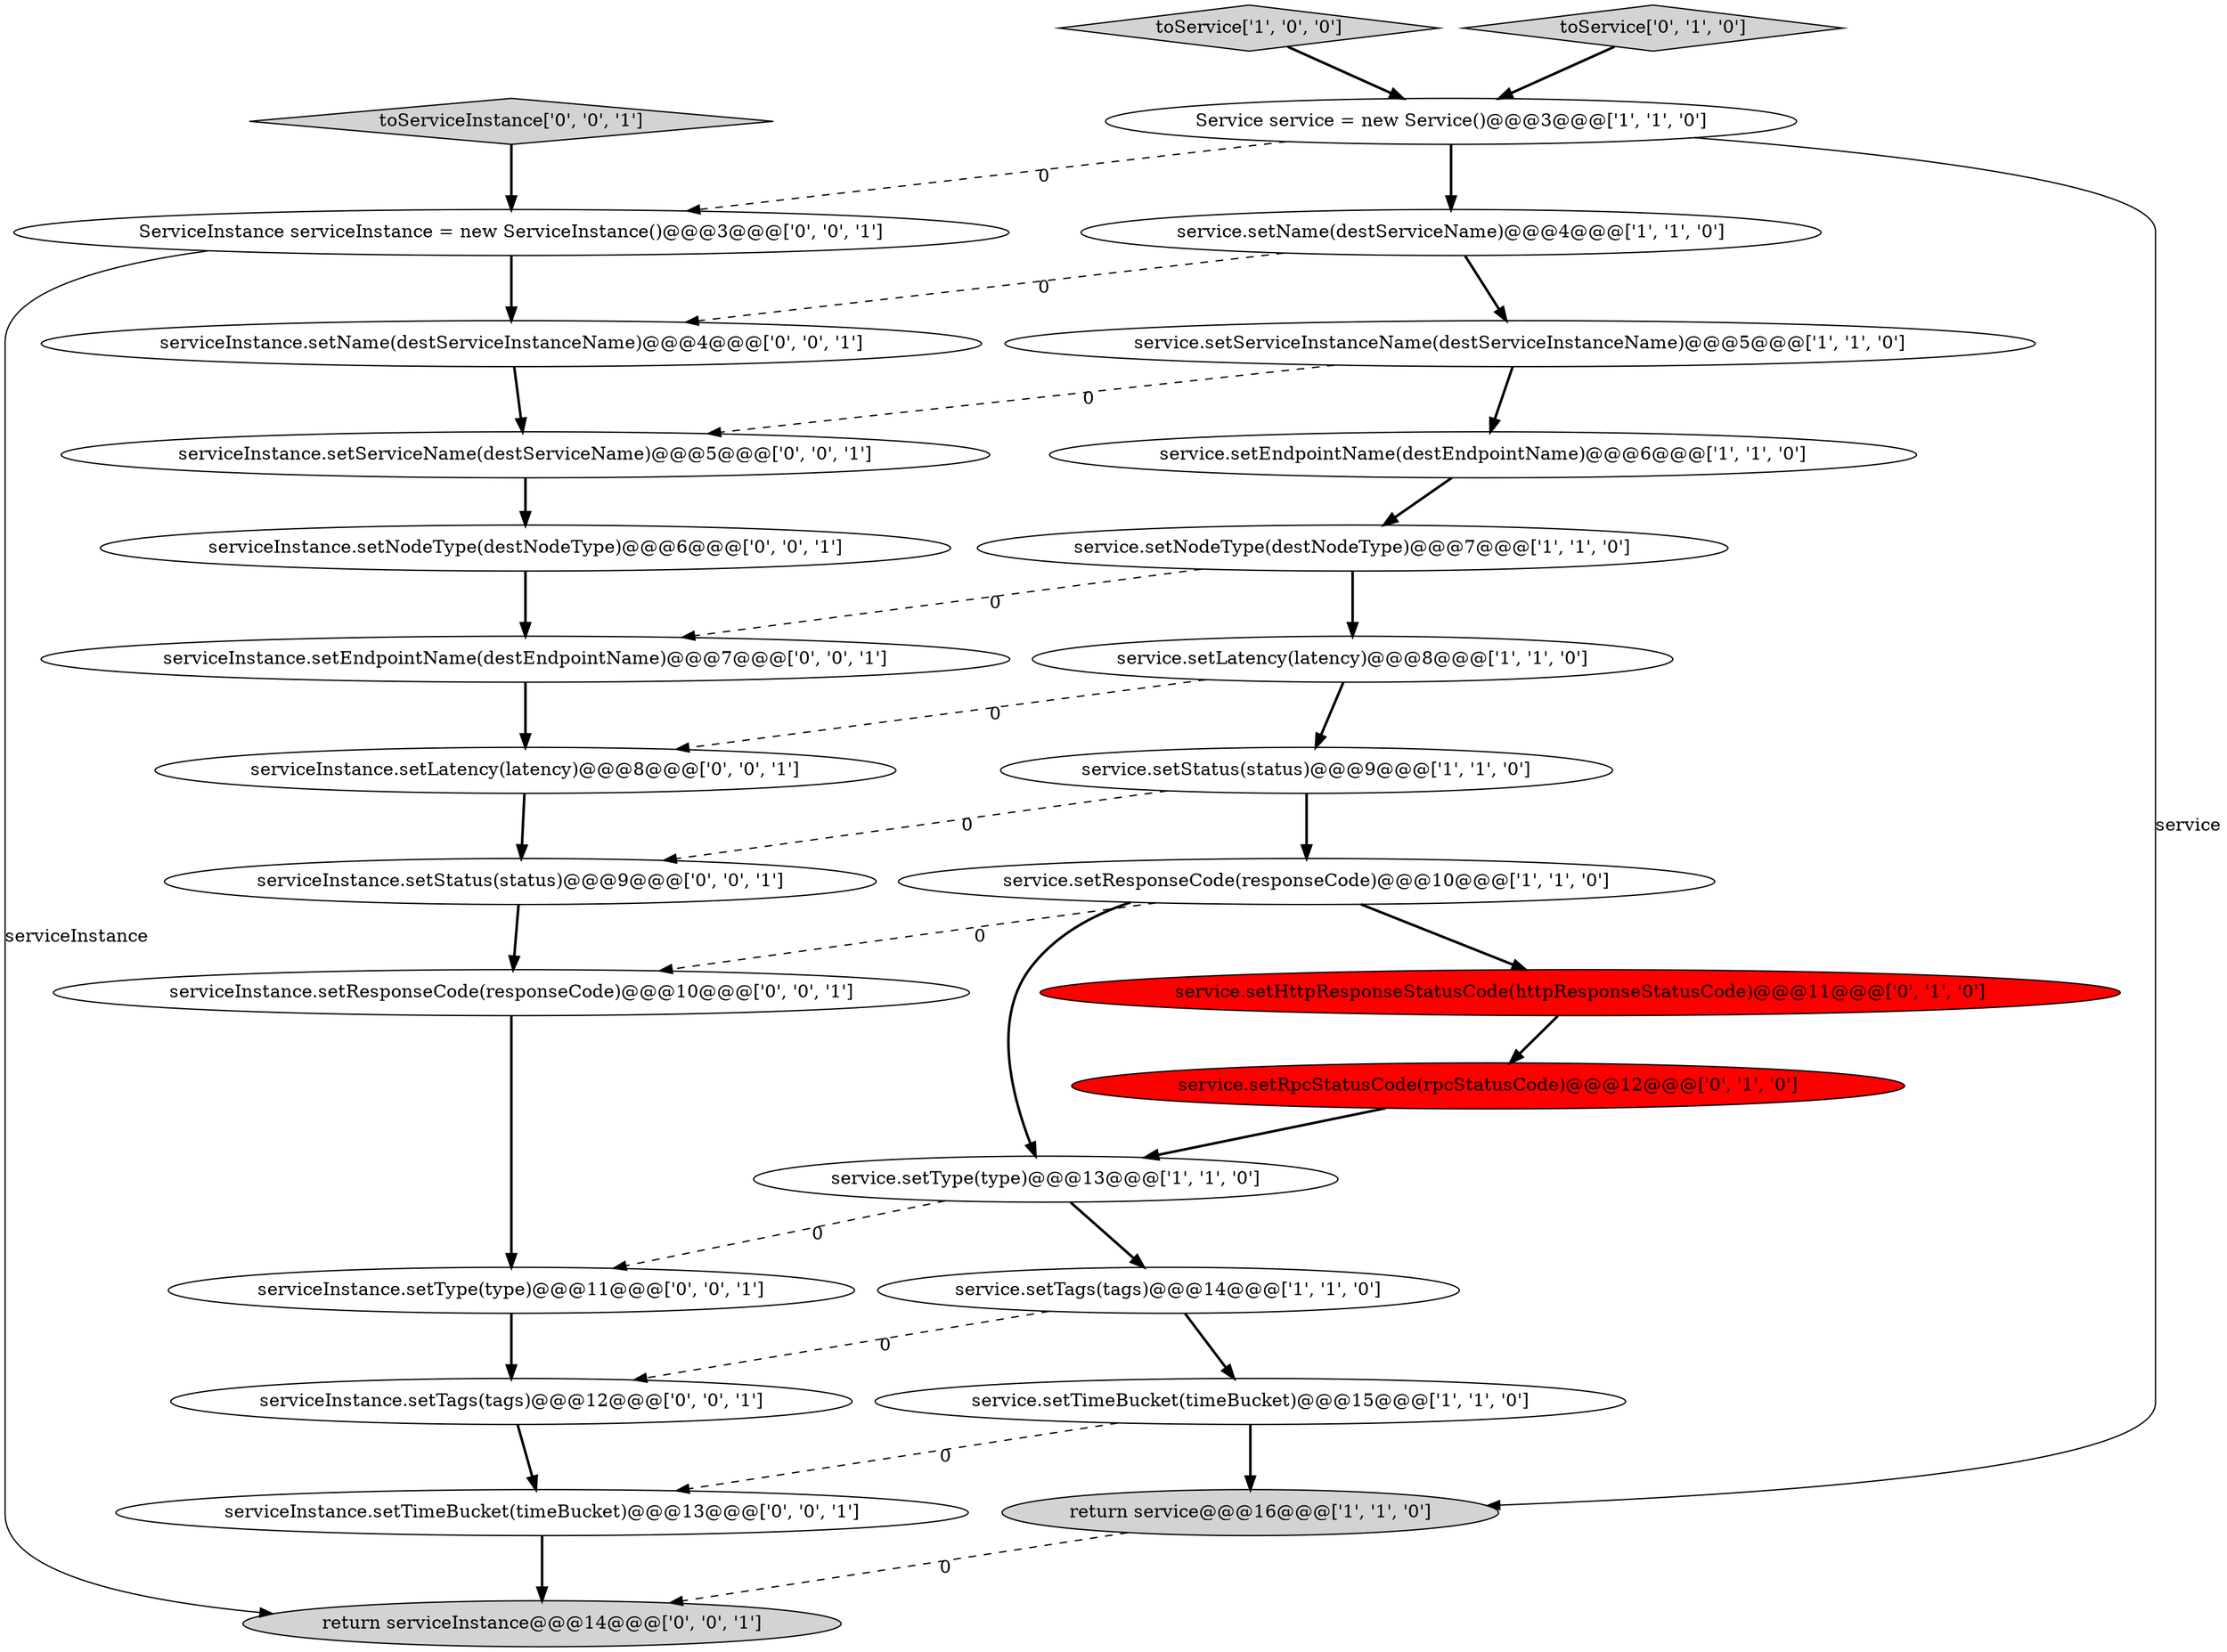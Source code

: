 digraph {
10 [style = filled, label = "service.setServiceInstanceName(destServiceInstanceName)@@@5@@@['1', '1', '0']", fillcolor = white, shape = ellipse image = "AAA0AAABBB1BBB"];
9 [style = filled, label = "return service@@@16@@@['1', '1', '0']", fillcolor = lightgray, shape = ellipse image = "AAA0AAABBB1BBB"];
26 [style = filled, label = "serviceInstance.setTimeBucket(timeBucket)@@@13@@@['0', '0', '1']", fillcolor = white, shape = ellipse image = "AAA0AAABBB3BBB"];
2 [style = filled, label = "service.setType(type)@@@13@@@['1', '1', '0']", fillcolor = white, shape = ellipse image = "AAA0AAABBB1BBB"];
24 [style = filled, label = "serviceInstance.setServiceName(destServiceName)@@@5@@@['0', '0', '1']", fillcolor = white, shape = ellipse image = "AAA0AAABBB3BBB"];
22 [style = filled, label = "serviceInstance.setStatus(status)@@@9@@@['0', '0', '1']", fillcolor = white, shape = ellipse image = "AAA0AAABBB3BBB"];
15 [style = filled, label = "service.setHttpResponseStatusCode(httpResponseStatusCode)@@@11@@@['0', '1', '0']", fillcolor = red, shape = ellipse image = "AAA1AAABBB2BBB"];
20 [style = filled, label = "return serviceInstance@@@14@@@['0', '0', '1']", fillcolor = lightgray, shape = ellipse image = "AAA0AAABBB3BBB"];
27 [style = filled, label = "serviceInstance.setName(destServiceInstanceName)@@@4@@@['0', '0', '1']", fillcolor = white, shape = ellipse image = "AAA0AAABBB3BBB"];
6 [style = filled, label = "service.setNodeType(destNodeType)@@@7@@@['1', '1', '0']", fillcolor = white, shape = ellipse image = "AAA0AAABBB1BBB"];
8 [style = filled, label = "service.setTimeBucket(timeBucket)@@@15@@@['1', '1', '0']", fillcolor = white, shape = ellipse image = "AAA0AAABBB1BBB"];
21 [style = filled, label = "toServiceInstance['0', '0', '1']", fillcolor = lightgray, shape = diamond image = "AAA0AAABBB3BBB"];
4 [style = filled, label = "toService['1', '0', '0']", fillcolor = lightgray, shape = diamond image = "AAA0AAABBB1BBB"];
19 [style = filled, label = "serviceInstance.setResponseCode(responseCode)@@@10@@@['0', '0', '1']", fillcolor = white, shape = ellipse image = "AAA0AAABBB3BBB"];
7 [style = filled, label = "service.setStatus(status)@@@9@@@['1', '1', '0']", fillcolor = white, shape = ellipse image = "AAA0AAABBB1BBB"];
1 [style = filled, label = "service.setEndpointName(destEndpointName)@@@6@@@['1', '1', '0']", fillcolor = white, shape = ellipse image = "AAA0AAABBB1BBB"];
28 [style = filled, label = "serviceInstance.setLatency(latency)@@@8@@@['0', '0', '1']", fillcolor = white, shape = ellipse image = "AAA0AAABBB3BBB"];
5 [style = filled, label = "service.setResponseCode(responseCode)@@@10@@@['1', '1', '0']", fillcolor = white, shape = ellipse image = "AAA0AAABBB1BBB"];
14 [style = filled, label = "service.setRpcStatusCode(rpcStatusCode)@@@12@@@['0', '1', '0']", fillcolor = red, shape = ellipse image = "AAA1AAABBB2BBB"];
17 [style = filled, label = "serviceInstance.setNodeType(destNodeType)@@@6@@@['0', '0', '1']", fillcolor = white, shape = ellipse image = "AAA0AAABBB3BBB"];
0 [style = filled, label = "service.setLatency(latency)@@@8@@@['1', '1', '0']", fillcolor = white, shape = ellipse image = "AAA0AAABBB1BBB"];
18 [style = filled, label = "serviceInstance.setEndpointName(destEndpointName)@@@7@@@['0', '0', '1']", fillcolor = white, shape = ellipse image = "AAA0AAABBB3BBB"];
13 [style = filled, label = "toService['0', '1', '0']", fillcolor = lightgray, shape = diamond image = "AAA0AAABBB2BBB"];
11 [style = filled, label = "service.setTags(tags)@@@14@@@['1', '1', '0']", fillcolor = white, shape = ellipse image = "AAA0AAABBB1BBB"];
12 [style = filled, label = "Service service = new Service()@@@3@@@['1', '1', '0']", fillcolor = white, shape = ellipse image = "AAA0AAABBB1BBB"];
16 [style = filled, label = "ServiceInstance serviceInstance = new ServiceInstance()@@@3@@@['0', '0', '1']", fillcolor = white, shape = ellipse image = "AAA0AAABBB3BBB"];
23 [style = filled, label = "serviceInstance.setTags(tags)@@@12@@@['0', '0', '1']", fillcolor = white, shape = ellipse image = "AAA0AAABBB3BBB"];
3 [style = filled, label = "service.setName(destServiceName)@@@4@@@['1', '1', '0']", fillcolor = white, shape = ellipse image = "AAA0AAABBB1BBB"];
25 [style = filled, label = "serviceInstance.setType(type)@@@11@@@['0', '0', '1']", fillcolor = white, shape = ellipse image = "AAA0AAABBB3BBB"];
9->20 [style = dashed, label="0"];
16->27 [style = bold, label=""];
15->14 [style = bold, label=""];
22->19 [style = bold, label=""];
12->16 [style = dashed, label="0"];
28->22 [style = bold, label=""];
25->23 [style = bold, label=""];
3->27 [style = dashed, label="0"];
23->26 [style = bold, label=""];
5->15 [style = bold, label=""];
16->20 [style = solid, label="serviceInstance"];
11->23 [style = dashed, label="0"];
6->0 [style = bold, label=""];
0->28 [style = dashed, label="0"];
18->28 [style = bold, label=""];
19->25 [style = bold, label=""];
0->7 [style = bold, label=""];
6->18 [style = dashed, label="0"];
3->10 [style = bold, label=""];
5->2 [style = bold, label=""];
7->5 [style = bold, label=""];
1->6 [style = bold, label=""];
13->12 [style = bold, label=""];
24->17 [style = bold, label=""];
8->9 [style = bold, label=""];
2->25 [style = dashed, label="0"];
21->16 [style = bold, label=""];
4->12 [style = bold, label=""];
11->8 [style = bold, label=""];
12->9 [style = solid, label="service"];
27->24 [style = bold, label=""];
14->2 [style = bold, label=""];
12->3 [style = bold, label=""];
10->1 [style = bold, label=""];
5->19 [style = dashed, label="0"];
10->24 [style = dashed, label="0"];
2->11 [style = bold, label=""];
7->22 [style = dashed, label="0"];
17->18 [style = bold, label=""];
26->20 [style = bold, label=""];
8->26 [style = dashed, label="0"];
}
